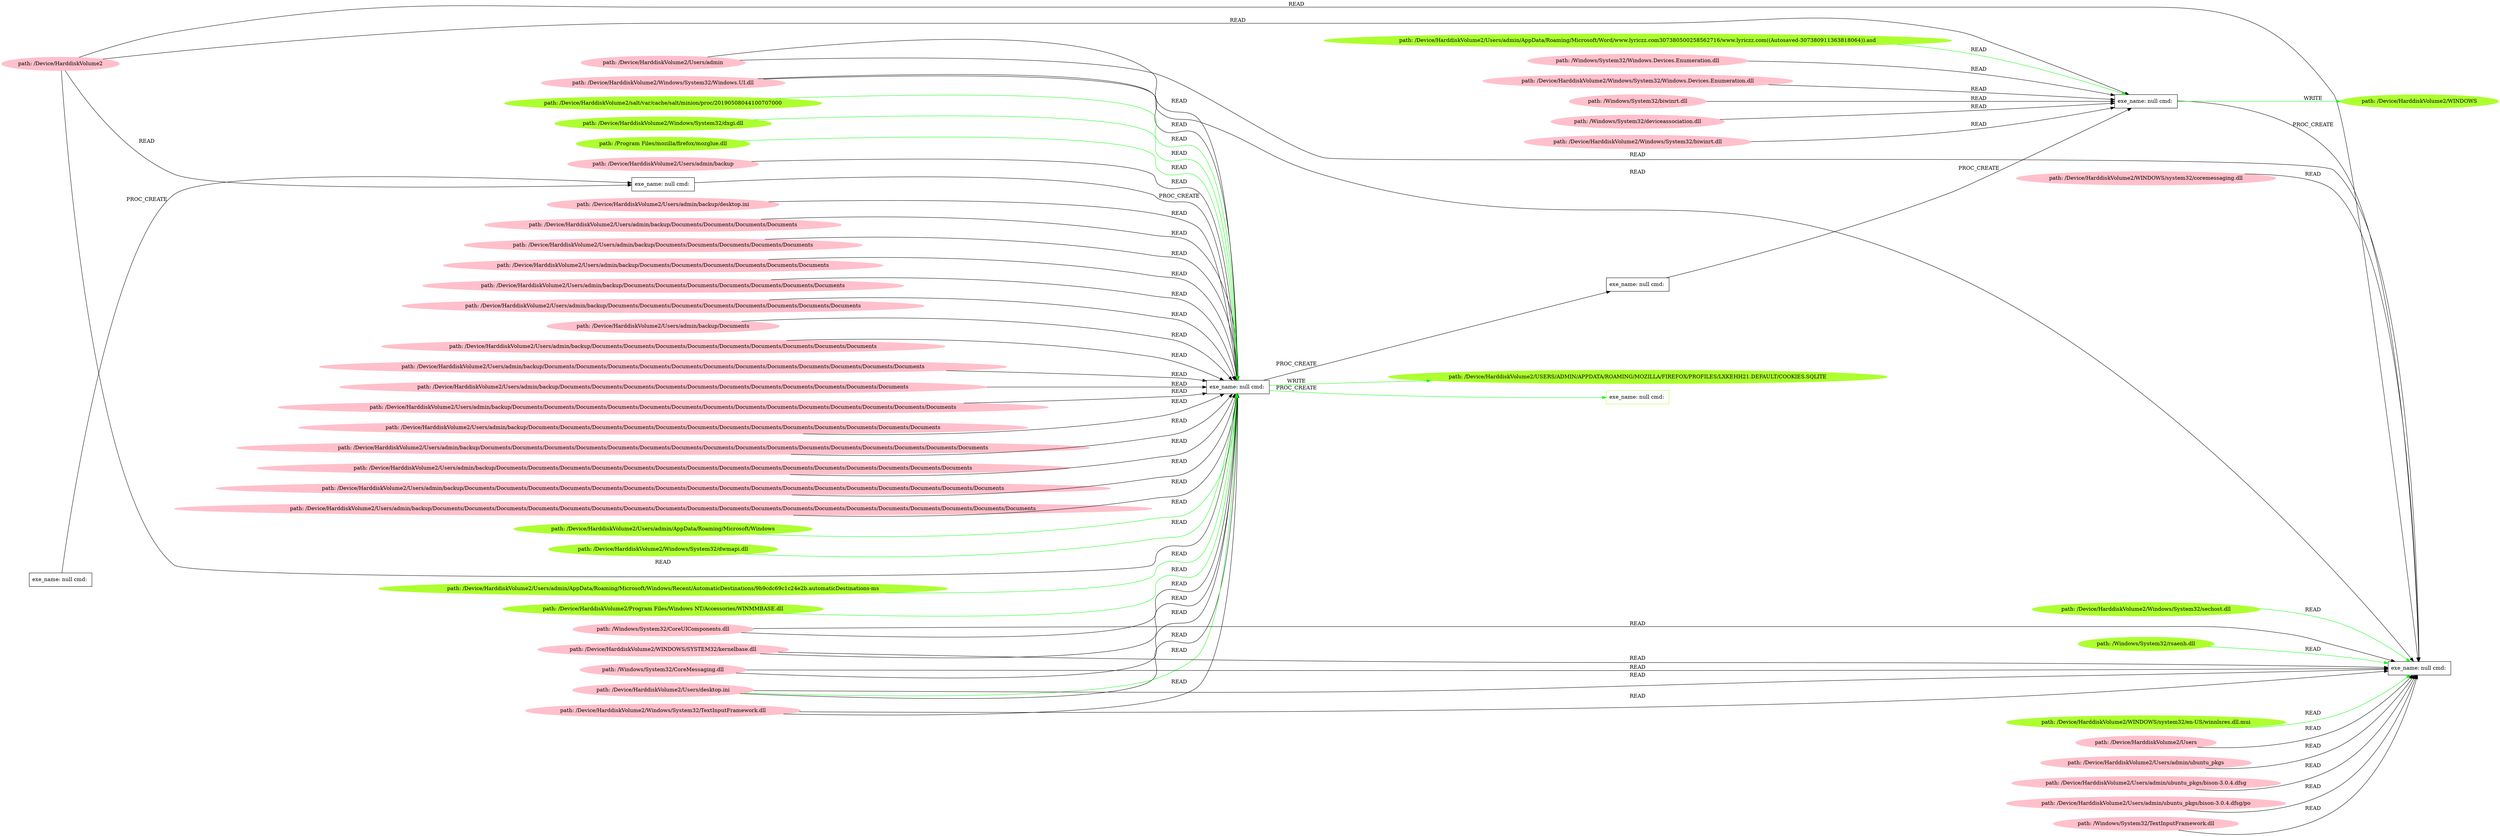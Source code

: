 digraph {
	rankdir=LR
	88 [label="path: /Device/HarddiskVolume2/Users/admin/AppData/Roaming/Microsoft/Windows" color=greenyellow shape=oval style=filled]
	12 [label="exe_name: null cmd: " color=black shape=box style=solid]
	88 -> 12 [label=READ color=green]
	7 [label="exe_name: null cmd: " color=black shape=box style=solid]
	15 [label="exe_name: null cmd: " color=black shape=box style=solid]
	7 -> 15 [label=PROC_CREATE color=black]
	63 [label="path: /Device/HarddiskVolume2" color=pink shape=oval style=filled]
	15 [label="exe_name: null cmd: " color=black shape=box style=solid]
	63 -> 15 [label=READ color=black]
	15 [label="exe_name: null cmd: " color=black shape=box style=solid]
	12 [label="exe_name: null cmd: " color=black shape=box style=solid]
	15 -> 12 [label=PROC_CREATE color=black]
	63 [label="path: /Device/HarddiskVolume2" color=pink shape=oval style=filled]
	12 [label="exe_name: null cmd: " color=black shape=box style=solid]
	63 -> 12 [label=READ color=black]
	55 [label="path: /Device/HarddiskVolume2/Users/desktop.ini" color=pink shape=oval style=filled]
	12 [label="exe_name: null cmd: " color=black shape=box style=solid]
	55 -> 12 [label=READ color=black]
	57 [label="path: /Device/HarddiskVolume2/Users/admin" color=pink shape=oval style=filled]
	12 [label="exe_name: null cmd: " color=black shape=box style=solid]
	57 -> 12 [label=READ color=black]
	6 [label="path: /Device/HarddiskVolume2/Users/admin/backup" color=pink shape=oval style=filled]
	12 [label="exe_name: null cmd: " color=black shape=box style=solid]
	6 -> 12 [label=READ color=black]
	8 [label="path: /Device/HarddiskVolume2/Users/admin/backup/desktop.ini" color=pink shape=oval style=filled]
	12 [label="exe_name: null cmd: " color=black shape=box style=solid]
	8 -> 12 [label=READ color=black]
	5 [label="path: /Device/HarddiskVolume2/Users/admin/backup/Documents" color=pink shape=oval style=filled]
	12 [label="exe_name: null cmd: " color=black shape=box style=solid]
	5 -> 12 [label=READ color=black]
	30 [label="path: /Device/HarddiskVolume2/Users/admin/backup/Documents/Documents/Documents/Documents" color=pink shape=oval style=filled]
	12 [label="exe_name: null cmd: " color=black shape=box style=solid]
	30 -> 12 [label=READ color=black]
	9 [label="path: /Device/HarddiskVolume2/Users/admin/backup/Documents/Documents/Documents/Documents/Documents" color=pink shape=oval style=filled]
	12 [label="exe_name: null cmd: " color=black shape=box style=solid]
	9 -> 12 [label=READ color=black]
	25 [label="path: /Device/HarddiskVolume2/Users/admin/backup/Documents/Documents/Documents/Documents/Documents/Documents" color=pink shape=oval style=filled]
	12 [label="exe_name: null cmd: " color=black shape=box style=solid]
	25 -> 12 [label=READ color=black]
	36 [label="path: /Device/HarddiskVolume2/Users/admin/backup/Documents/Documents/Documents/Documents/Documents/Documents/Documents" color=pink shape=oval style=filled]
	12 [label="exe_name: null cmd: " color=black shape=box style=solid]
	36 -> 12 [label=READ color=black]
	38 [label="path: /Device/HarddiskVolume2/Users/admin/backup/Documents/Documents/Documents/Documents/Documents/Documents/Documents/Documents" color=pink shape=oval style=filled]
	12 [label="exe_name: null cmd: " color=black shape=box style=solid]
	38 -> 12 [label=READ color=black]
	49 [label="path: /Device/HarddiskVolume2/Users/admin/backup/Documents/Documents/Documents/Documents/Documents/Documents/Documents/Documents/Documents" color=pink shape=oval style=filled]
	12 [label="exe_name: null cmd: " color=black shape=box style=solid]
	49 -> 12 [label=READ color=black]
	45 [label="path: /Device/HarddiskVolume2/Users/admin/backup/Documents/Documents/Documents/Documents/Documents/Documents/Documents/Documents/Documents/Documents/Documents/Documents" color=pink shape=oval style=filled]
	12 [label="exe_name: null cmd: " color=black shape=box style=solid]
	45 -> 12 [label=READ color=black]
	2 [label="path: /Device/HarddiskVolume2/Users/admin/backup/Documents/Documents/Documents/Documents/Documents/Documents/Documents/Documents/Documents/Documents/Documents" color=pink shape=oval style=filled]
	12 [label="exe_name: null cmd: " color=black shape=box style=solid]
	2 -> 12 [label=READ color=black]
	28 [label="path: /Device/HarddiskVolume2/Users/admin/backup/Documents/Documents/Documents/Documents/Documents/Documents/Documents/Documents/Documents/Documents/Documents/Documents/Documents/Documents" color=pink shape=oval style=filled]
	12 [label="exe_name: null cmd: " color=black shape=box style=solid]
	28 -> 12 [label=READ color=black]
	34 [label="path: /Device/HarddiskVolume2/Users/admin/backup/Documents/Documents/Documents/Documents/Documents/Documents/Documents/Documents/Documents/Documents/Documents/Documents/Documents" color=pink shape=oval style=filled]
	12 [label="exe_name: null cmd: " color=black shape=box style=solid]
	34 -> 12 [label=READ color=black]
	46 [label="path: /Device/HarddiskVolume2/Users/admin/backup/Documents/Documents/Documents/Documents/Documents/Documents/Documents/Documents/Documents/Documents/Documents/Documents/Documents/Documents/Documents/Documents" color=pink shape=oval style=filled]
	12 [label="exe_name: null cmd: " color=black shape=box style=solid]
	46 -> 12 [label=READ color=black]
	17 [label="path: /Device/HarddiskVolume2/Users/admin/backup/Documents/Documents/Documents/Documents/Documents/Documents/Documents/Documents/Documents/Documents/Documents/Documents/Documents/Documents/Documents" color=pink shape=oval style=filled]
	12 [label="exe_name: null cmd: " color=black shape=box style=solid]
	17 -> 12 [label=READ color=black]
	44 [label="path: /Device/HarddiskVolume2/Users/admin/backup/Documents/Documents/Documents/Documents/Documents/Documents/Documents/Documents/Documents/Documents/Documents/Documents/Documents/Documents/Documents/Documents/Documents" color=pink shape=oval style=filled]
	12 [label="exe_name: null cmd: " color=black shape=box style=solid]
	44 -> 12 [label=READ color=black]
	42 [label="path: /Device/HarddiskVolume2/Users/admin/backup/Documents/Documents/Documents/Documents/Documents/Documents/Documents/Documents/Documents/Documents/Documents/Documents/Documents/Documents/Documents/Documents/Documents/Documents/Documents" color=pink shape=oval style=filled]
	12 [label="exe_name: null cmd: " color=black shape=box style=solid]
	42 -> 12 [label=READ color=black]
	76 [label="path: /Device/HarddiskVolume2/Windows/System32/Windows.UI.dll" color=pink shape=oval style=filled]
	12 [label="exe_name: null cmd: " color=black shape=box style=solid]
	76 -> 12 [label=READ color=black]
	59 [label="path: /Device/HarddiskVolume2/Windows/System32/TextInputFramework.dll" color=pink shape=oval style=filled]
	12 [label="exe_name: null cmd: " color=black shape=box style=solid]
	59 -> 12 [label=READ color=black]
	61 [label="path: /Windows/System32/CoreMessaging.dll" color=pink shape=oval style=filled]
	12 [label="exe_name: null cmd: " color=black shape=box style=solid]
	61 -> 12 [label=READ color=black]
	69 [label="path: /Windows/System32/CoreUIComponents.dll" color=pink shape=oval style=filled]
	12 [label="exe_name: null cmd: " color=black shape=box style=solid]
	69 -> 12 [label=READ color=black]
	71 [label="path: /Device/HarddiskVolume2/WINDOWS/SYSTEM32/kernelbase.dll" color=pink shape=oval style=filled]
	12 [label="exe_name: null cmd: " color=black shape=box style=solid]
	71 -> 12 [label=READ color=black]
	12 [label="exe_name: null cmd: " color=black shape=box style=solid]
	40 [label="exe_name: null cmd: " color=black shape=box style=solid]
	12 -> 40 [label=PROC_CREATE color=black]
	40 [label="exe_name: null cmd: " color=black shape=box style=solid]
	21 [label="exe_name: null cmd: " color=black shape=box style=solid]
	40 -> 21 [label=PROC_CREATE color=black]
	63 [label="path: /Device/HarddiskVolume2" color=pink shape=oval style=filled]
	21 [label="exe_name: null cmd: " color=black shape=box style=solid]
	63 -> 21 [label=READ color=black]
	85 [label="path: /Device/HarddiskVolume2/Windows/System32/dwmapi.dll" color=greenyellow shape=oval style=filled]
	12 [label="exe_name: null cmd: " color=black shape=box style=solid]
	85 -> 12 [label=READ color=green]
	48 [label="path: /Windows/System32/Windows.Devices.Enumeration.dll" color=pink shape=oval style=filled]
	21 [label="exe_name: null cmd: " color=black shape=box style=solid]
	48 -> 21 [label=READ color=black]
	4 [label="path: /Device/HarddiskVolume2/Windows/System32/Windows.Devices.Enumeration.dll" color=pink shape=oval style=filled]
	21 [label="exe_name: null cmd: " color=black shape=box style=solid]
	4 -> 21 [label=READ color=black]
	50 [label="path: /Windows/System32/biwinrt.dll" color=pink shape=oval style=filled]
	21 [label="exe_name: null cmd: " color=black shape=box style=solid]
	50 -> 21 [label=READ color=black]
	10 [label="path: /Windows/System32/deviceassociation.dll" color=pink shape=oval style=filled]
	21 [label="exe_name: null cmd: " color=black shape=box style=solid]
	10 -> 21 [label=READ color=black]
	41 [label="path: /Device/HarddiskVolume2/Windows/System32/biwinrt.dll" color=pink shape=oval style=filled]
	21 [label="exe_name: null cmd: " color=black shape=box style=solid]
	41 -> 21 [label=READ color=black]
	21 [label="exe_name: null cmd: " color=black shape=box style=solid]
	0 [label="exe_name: null cmd: " color=black shape=box style=solid]
	21 -> 0 [label=PROC_CREATE color=black]
	63 [label="path: /Device/HarddiskVolume2" color=pink shape=oval style=filled]
	0 [label="exe_name: null cmd: " color=black shape=box style=solid]
	63 -> 0 [label=READ color=black]
	55 [label="path: /Device/HarddiskVolume2/Users/desktop.ini" color=pink shape=oval style=filled]
	0 [label="exe_name: null cmd: " color=black shape=box style=solid]
	55 -> 0 [label=READ color=black]
	67 [label="path: /Device/HarddiskVolume2/Users" color=pink shape=oval style=filled]
	0 [label="exe_name: null cmd: " color=black shape=box style=solid]
	67 -> 0 [label=READ color=black]
	16 [label="path: /Device/HarddiskVolume2/Users/admin/ubuntu_pkgs" color=pink shape=oval style=filled]
	0 [label="exe_name: null cmd: " color=black shape=box style=solid]
	16 -> 0 [label=READ color=black]
	35 [label="path: /Device/HarddiskVolume2/Users/admin/ubuntu_pkgs/bison-3.0.4.dfsg" color=pink shape=oval style=filled]
	0 [label="exe_name: null cmd: " color=black shape=box style=solid]
	35 -> 0 [label=READ color=black]
	57 [label="path: /Device/HarddiskVolume2/Users/admin" color=pink shape=oval style=filled]
	0 [label="exe_name: null cmd: " color=black shape=box style=solid]
	57 -> 0 [label=READ color=black]
	31 [label="path: /Device/HarddiskVolume2/Users/admin/ubuntu_pkgs/bison-3.0.4.dfsg/po" color=pink shape=oval style=filled]
	0 [label="exe_name: null cmd: " color=black shape=box style=solid]
	31 -> 0 [label=READ color=black]
	76 [label="path: /Device/HarddiskVolume2/Windows/System32/Windows.UI.dll" color=pink shape=oval style=filled]
	0 [label="exe_name: null cmd: " color=black shape=box style=solid]
	76 -> 0 [label=READ color=black]
	59 [label="path: /Device/HarddiskVolume2/Windows/System32/TextInputFramework.dll" color=pink shape=oval style=filled]
	0 [label="exe_name: null cmd: " color=black shape=box style=solid]
	59 -> 0 [label=READ color=black]
	79 [label="path: /Windows/System32/TextInputFramework.dll" color=pink shape=oval style=filled]
	0 [label="exe_name: null cmd: " color=black shape=box style=solid]
	79 -> 0 [label=READ color=black]
	54 [label="path: /Device/HarddiskVolume2/WINDOWS/system32/coremessaging.dll" color=pink shape=oval style=filled]
	0 [label="exe_name: null cmd: " color=black shape=box style=solid]
	54 -> 0 [label=READ color=black]
	61 [label="path: /Windows/System32/CoreMessaging.dll" color=pink shape=oval style=filled]
	0 [label="exe_name: null cmd: " color=black shape=box style=solid]
	61 -> 0 [label=READ color=black]
	69 [label="path: /Windows/System32/CoreUIComponents.dll" color=pink shape=oval style=filled]
	0 [label="exe_name: null cmd: " color=black shape=box style=solid]
	69 -> 0 [label=READ color=black]
	71 [label="path: /Device/HarddiskVolume2/WINDOWS/SYSTEM32/kernelbase.dll" color=pink shape=oval style=filled]
	0 [label="exe_name: null cmd: " color=black shape=box style=solid]
	71 -> 0 [label=READ color=black]
	93 [label="path: /Device/HarddiskVolume2/Windows/System32/sechost.dll" color=greenyellow shape=oval style=filled]
	0 [label="exe_name: null cmd: " color=black shape=box style=solid]
	93 -> 0 [label=READ color=green]
	55 [label="path: /Device/HarddiskVolume2/Users/desktop.ini" color=pink shape=oval style=filled]
	12 [label="exe_name: null cmd: " color=black shape=box style=solid]
	55 -> 12 [label=READ color=green]
	82 [label="path: /Device/HarddiskVolume2/Users/admin/AppData/Roaming/Microsoft/Windows/Recent/AutomaticDestinations/9b9cdc69c1c24e2b.automaticDestinations-ms" color=greenyellow shape=oval style=filled]
	12 [label="exe_name: null cmd: " color=black shape=box style=solid]
	82 -> 12 [label=READ color=green]
	81 [label="path: /Device/HarddiskVolume2/Program Files/Windows NT/Accessories/WINMMBASE.dll" color=greenyellow shape=oval style=filled]
	12 [label="exe_name: null cmd: " color=black shape=box style=solid]
	81 -> 12 [label=READ color=green]
	95 [label="path: /Windows/System32/rsaenh.dll" color=greenyellow shape=oval style=filled]
	0 [label="exe_name: null cmd: " color=black shape=box style=solid]
	95 -> 0 [label=READ color=green]
	21 [label="exe_name: null cmd: " color=black shape=box style=solid]
	91 [label="path: /Device/HarddiskVolume2/WINDOWS" color=greenyellow shape=oval style=filled]
	21 -> 91 [label=WRITE color=green]
	87 [label="path: /Device/HarddiskVolume2/salt/var/cache/salt/minion/proc/20190508044100707000" color=greenyellow shape=oval style=filled]
	12 [label="exe_name: null cmd: " color=black shape=box style=solid]
	87 -> 12 [label=READ color=green]
	83 [label="path: /Device/HarddiskVolume2/Windows/System32/dxgi.dll" color=greenyellow shape=oval style=filled]
	12 [label="exe_name: null cmd: " color=black shape=box style=solid]
	83 -> 12 [label=READ color=green]
	92 [label="path: /Device/HarddiskVolume2/Users/admin/AppData/Roaming/Microsoft/Word/www.lyriczz.com307380500258562716/www.lyriczz.com((Autosaved-307380911363818064)).asd" color=greenyellow shape=oval style=filled]
	21 [label="exe_name: null cmd: " color=black shape=box style=solid]
	92 -> 21 [label=READ color=green]
	12 [label="exe_name: null cmd: " color=black shape=box style=solid]
	89 [label="exe_name: null cmd: " color=greenyellow shape=box style=solid]
	12 -> 89 [label=PROC_CREATE color=green]
	86 [label="path: /Program Files/mozilla/firefox/mozglue.dll" color=greenyellow shape=oval style=filled]
	12 [label="exe_name: null cmd: " color=black shape=box style=solid]
	86 -> 12 [label=READ color=green]
	94 [label="path: /Device/HarddiskVolume2/WINDOWS/system32/en-US/winnlsres.dll.mui" color=greenyellow shape=oval style=filled]
	0 [label="exe_name: null cmd: " color=black shape=box style=solid]
	94 -> 0 [label=READ color=green]
	12 [label="exe_name: null cmd: " color=black shape=box style=solid]
	84 [label="path: /Device/HarddiskVolume2/USERS/ADMIN/APPDATA/ROAMING/MOZILLA/FIREFOX/PROFILES/LXKEHH21.DEFAULT/COOKIES.SQLITE" color=greenyellow shape=oval style=filled]
	12 -> 84 [label=WRITE color=green]
}

